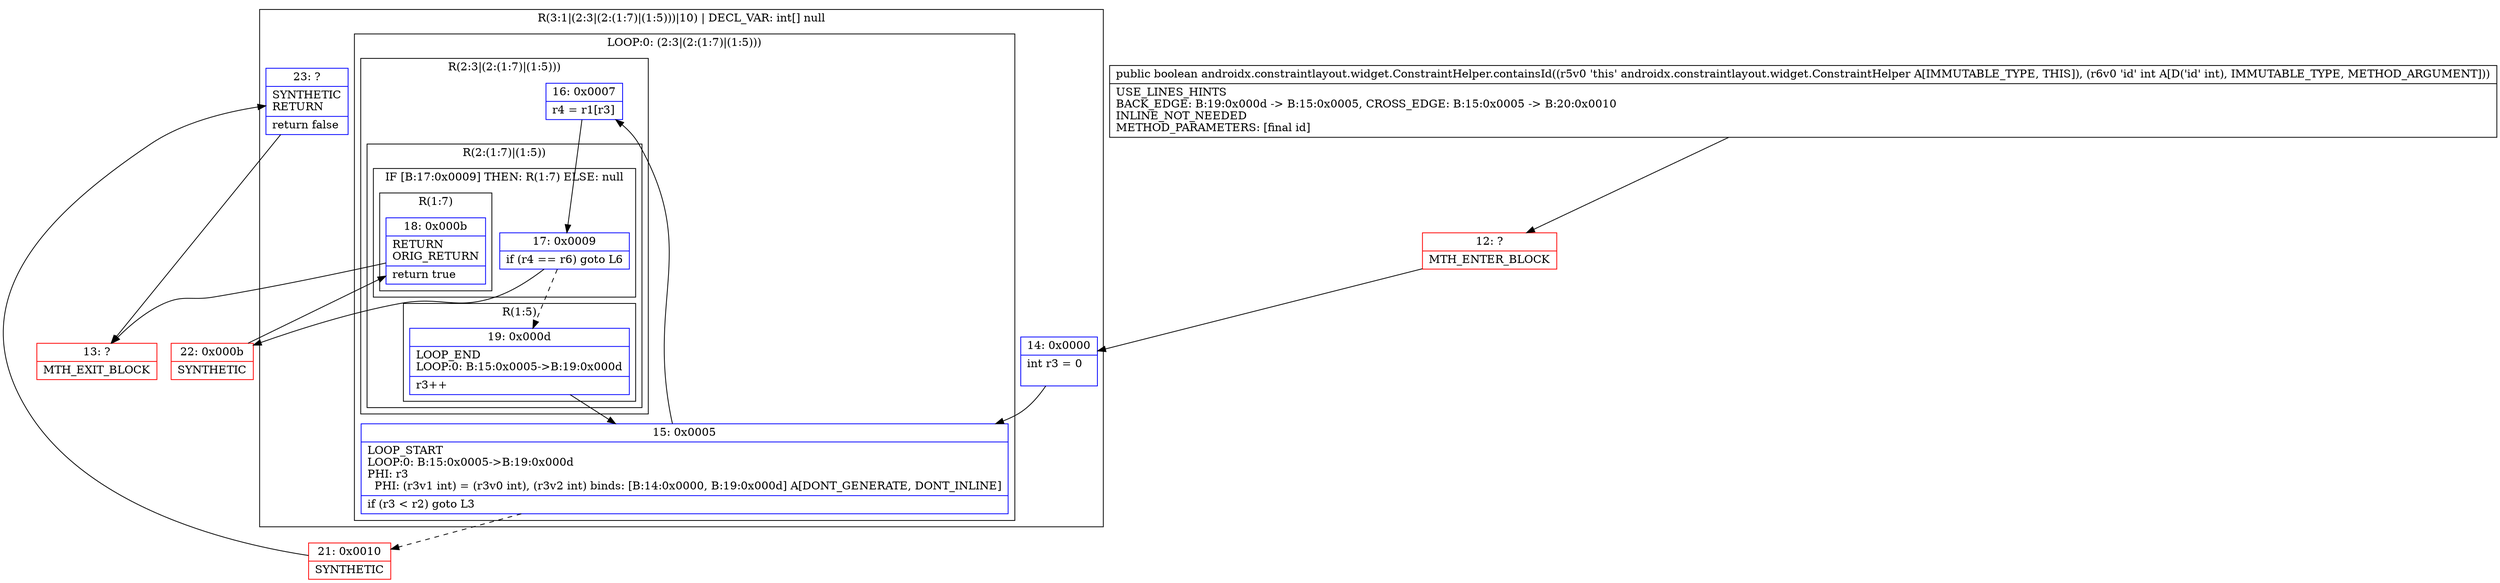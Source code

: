 digraph "CFG forandroidx.constraintlayout.widget.ConstraintHelper.containsId(I)Z" {
subgraph cluster_Region_1876047538 {
label = "R(3:1|(2:3|(2:(1:7)|(1:5)))|10) | DECL_VAR: int[] null\l";
node [shape=record,color=blue];
Node_14 [shape=record,label="{14\:\ 0x0000|int r3 = 0\l\l}"];
subgraph cluster_LoopRegion_1608214884 {
label = "LOOP:0: (2:3|(2:(1:7)|(1:5)))";
node [shape=record,color=blue];
Node_15 [shape=record,label="{15\:\ 0x0005|LOOP_START\lLOOP:0: B:15:0x0005\-\>B:19:0x000d\lPHI: r3 \l  PHI: (r3v1 int) = (r3v0 int), (r3v2 int) binds: [B:14:0x0000, B:19:0x000d] A[DONT_GENERATE, DONT_INLINE]\l|if (r3 \< r2) goto L3\l}"];
subgraph cluster_Region_1218880410 {
label = "R(2:3|(2:(1:7)|(1:5)))";
node [shape=record,color=blue];
Node_16 [shape=record,label="{16\:\ 0x0007|r4 = r1[r3]\l}"];
subgraph cluster_Region_1204293488 {
label = "R(2:(1:7)|(1:5))";
node [shape=record,color=blue];
subgraph cluster_IfRegion_41274075 {
label = "IF [B:17:0x0009] THEN: R(1:7) ELSE: null";
node [shape=record,color=blue];
Node_17 [shape=record,label="{17\:\ 0x0009|if (r4 == r6) goto L6\l}"];
subgraph cluster_Region_1993471334 {
label = "R(1:7)";
node [shape=record,color=blue];
Node_18 [shape=record,label="{18\:\ 0x000b|RETURN\lORIG_RETURN\l|return true\l}"];
}
}
subgraph cluster_Region_1936046220 {
label = "R(1:5)";
node [shape=record,color=blue];
Node_19 [shape=record,label="{19\:\ 0x000d|LOOP_END\lLOOP:0: B:15:0x0005\-\>B:19:0x000d\l|r3++\l}"];
}
}
}
}
Node_23 [shape=record,label="{23\:\ ?|SYNTHETIC\lRETURN\l|return false\l}"];
}
Node_12 [shape=record,color=red,label="{12\:\ ?|MTH_ENTER_BLOCK\l}"];
Node_22 [shape=record,color=red,label="{22\:\ 0x000b|SYNTHETIC\l}"];
Node_13 [shape=record,color=red,label="{13\:\ ?|MTH_EXIT_BLOCK\l}"];
Node_21 [shape=record,color=red,label="{21\:\ 0x0010|SYNTHETIC\l}"];
MethodNode[shape=record,label="{public boolean androidx.constraintlayout.widget.ConstraintHelper.containsId((r5v0 'this' androidx.constraintlayout.widget.ConstraintHelper A[IMMUTABLE_TYPE, THIS]), (r6v0 'id' int A[D('id' int), IMMUTABLE_TYPE, METHOD_ARGUMENT]))  | USE_LINES_HINTS\lBACK_EDGE: B:19:0x000d \-\> B:15:0x0005, CROSS_EDGE: B:15:0x0005 \-\> B:20:0x0010\lINLINE_NOT_NEEDED\lMETHOD_PARAMETERS: [final id]\l}"];
MethodNode -> Node_12;Node_14 -> Node_15;
Node_15 -> Node_16;
Node_15 -> Node_21[style=dashed];
Node_16 -> Node_17;
Node_17 -> Node_19[style=dashed];
Node_17 -> Node_22;
Node_18 -> Node_13;
Node_19 -> Node_15;
Node_23 -> Node_13;
Node_12 -> Node_14;
Node_22 -> Node_18;
Node_21 -> Node_23;
}

